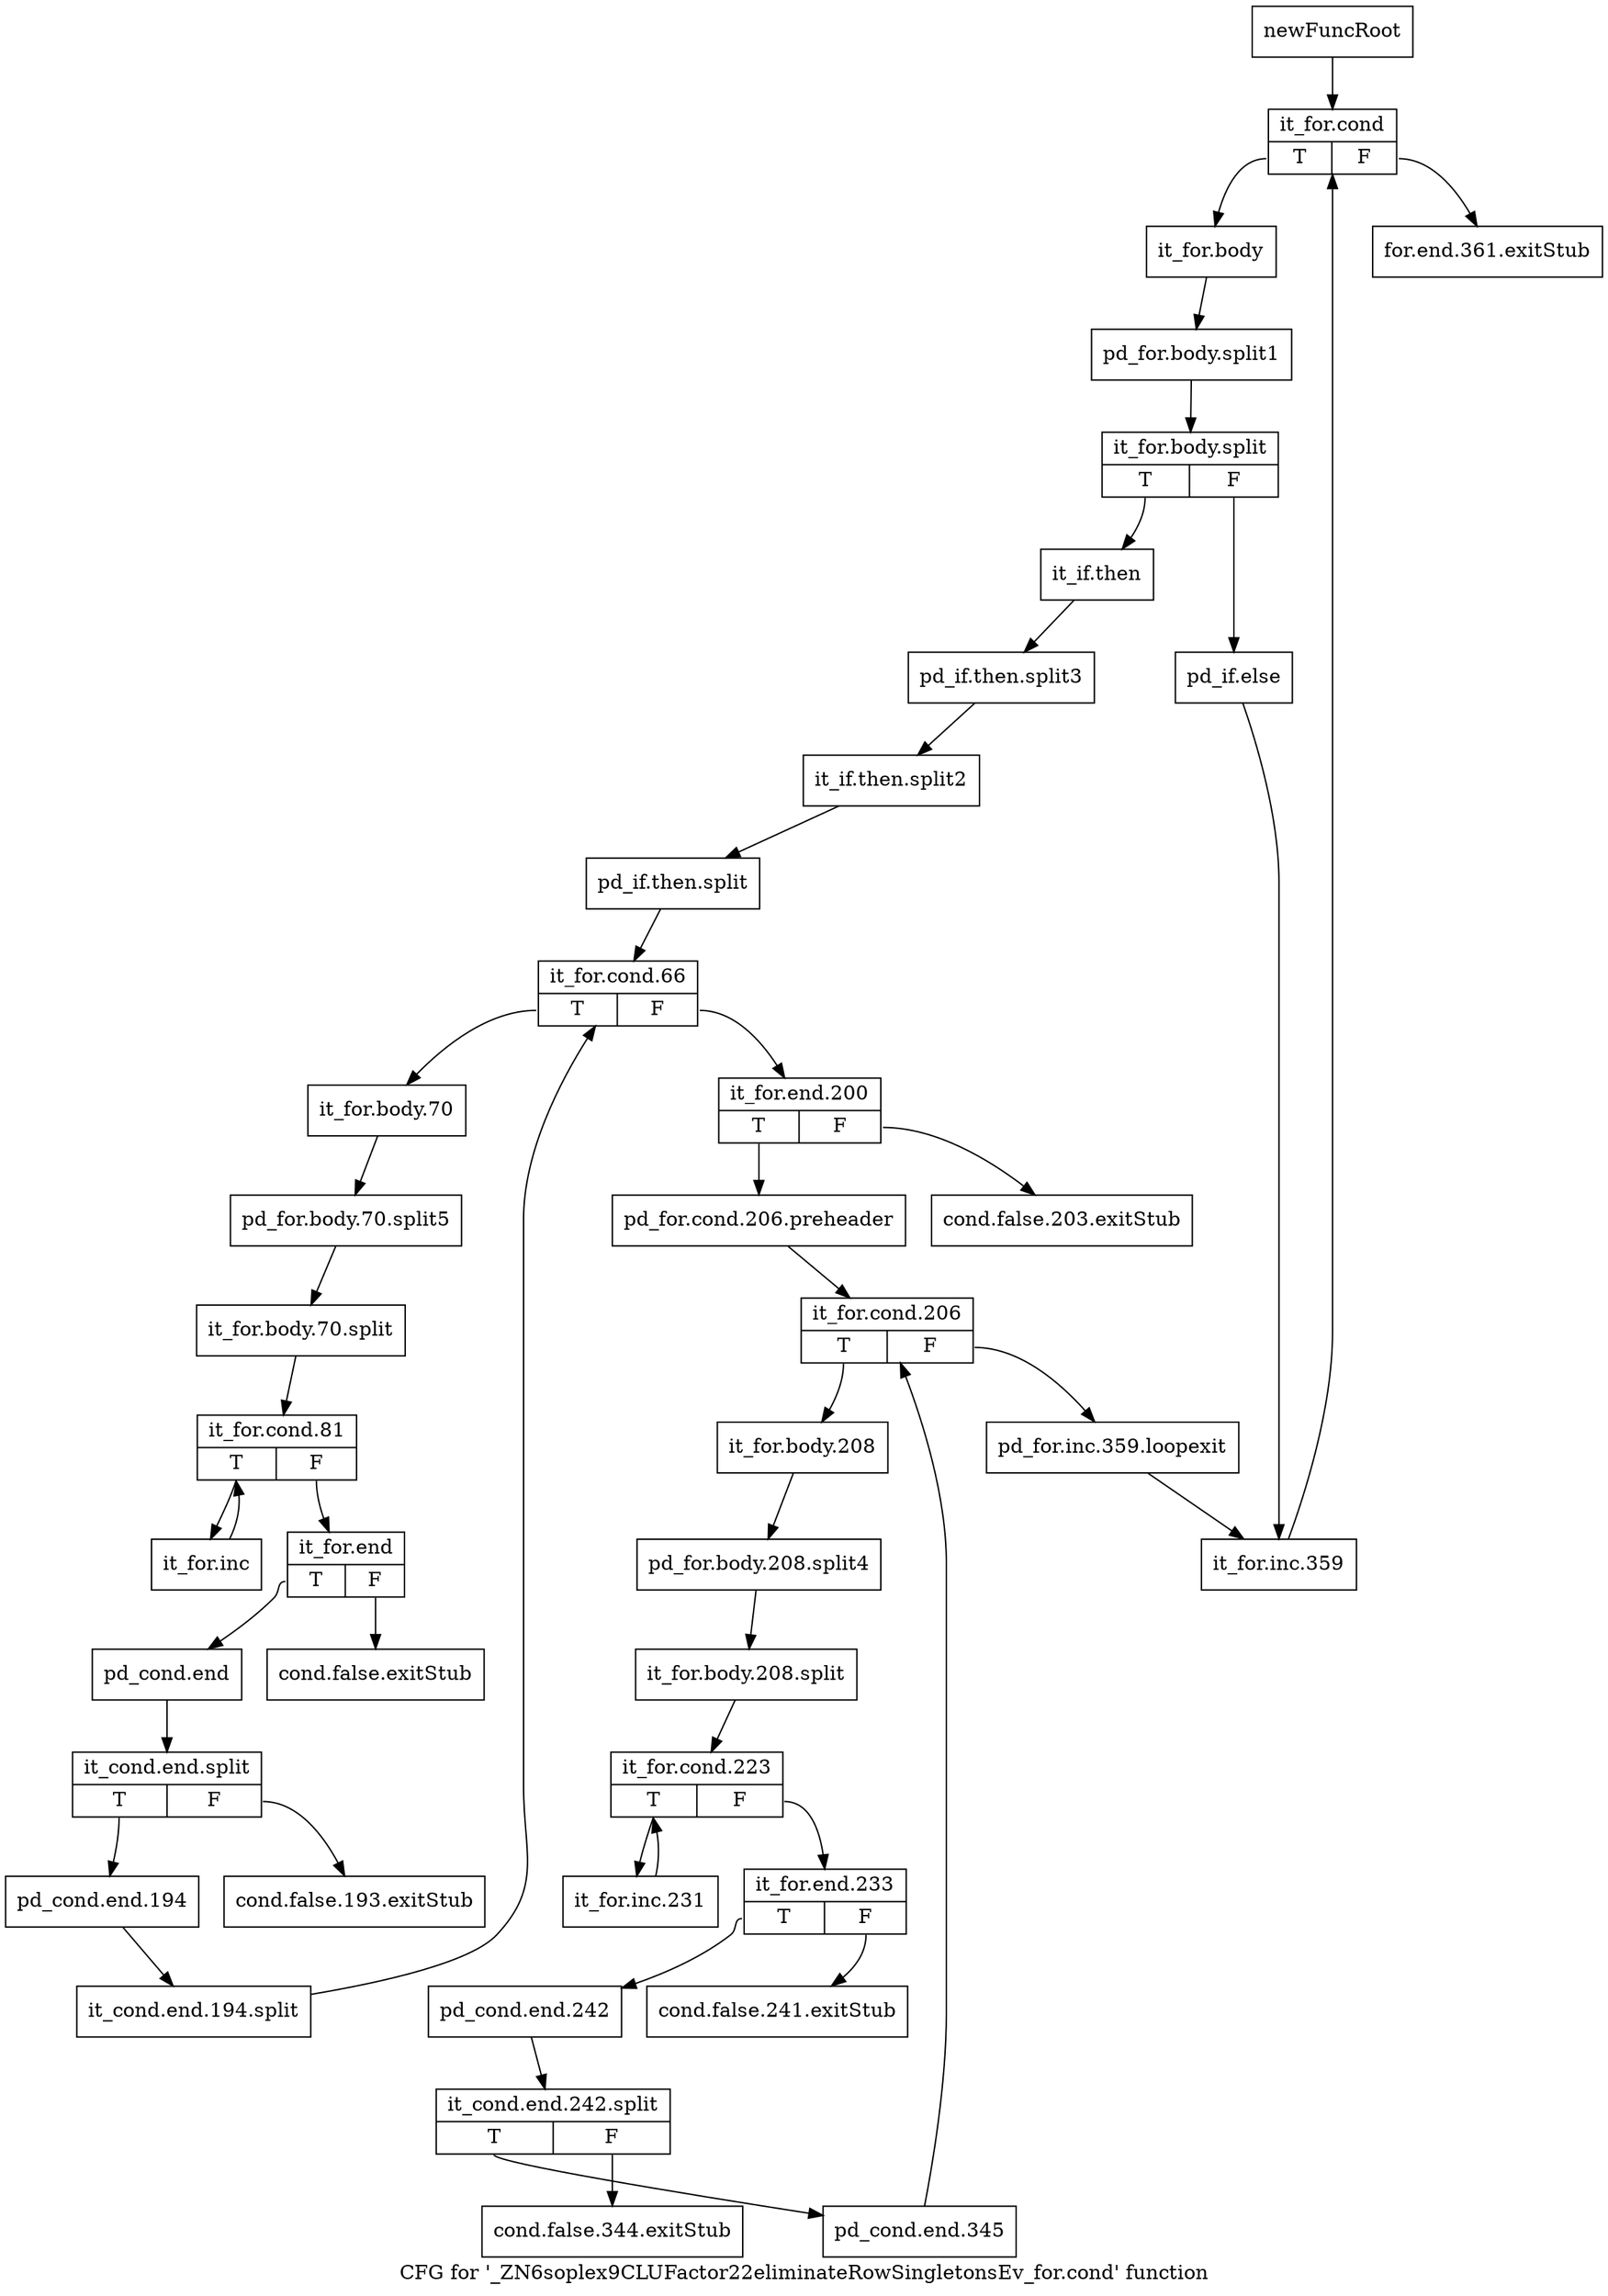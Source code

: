 digraph "CFG for '_ZN6soplex9CLUFactor22eliminateRowSingletonsEv_for.cond' function" {
	label="CFG for '_ZN6soplex9CLUFactor22eliminateRowSingletonsEv_for.cond' function";

	Node0x2c0c8f0 [shape=record,label="{newFuncRoot}"];
	Node0x2c0c8f0 -> Node0x2c0cb20;
	Node0x2c0c940 [shape=record,label="{for.end.361.exitStub}"];
	Node0x2c0c990 [shape=record,label="{cond.false.203.exitStub}"];
	Node0x2c0c9e0 [shape=record,label="{cond.false.241.exitStub}"];
	Node0x2c0ca30 [shape=record,label="{cond.false.344.exitStub}"];
	Node0x2c0ca80 [shape=record,label="{cond.false.exitStub}"];
	Node0x2c0cad0 [shape=record,label="{cond.false.193.exitStub}"];
	Node0x2c0cb20 [shape=record,label="{it_for.cond|{<s0>T|<s1>F}}"];
	Node0x2c0cb20:s0 -> Node0x2c0cb70;
	Node0x2c0cb20:s1 -> Node0x2c0c940;
	Node0x2c0cb70 [shape=record,label="{it_for.body}"];
	Node0x2c0cb70 -> Node0x344d380;
	Node0x344d380 [shape=record,label="{pd_for.body.split1}"];
	Node0x344d380 -> Node0x344d710;
	Node0x344d710 [shape=record,label="{it_for.body.split|{<s0>T|<s1>F}}"];
	Node0x344d710:s0 -> Node0x2c0cc10;
	Node0x344d710:s1 -> Node0x2c0cbc0;
	Node0x2c0cbc0 [shape=record,label="{pd_if.else}"];
	Node0x2c0cbc0 -> Node0x2c0cdf0;
	Node0x2c0cc10 [shape=record,label="{it_if.then}"];
	Node0x2c0cc10 -> Node0x344ce10;
	Node0x344ce10 [shape=record,label="{pd_if.then.split3}"];
	Node0x344ce10 -> Node0x344d080;
	Node0x344d080 [shape=record,label="{it_if.then.split2}"];
	Node0x344d080 -> Node0x344d100;
	Node0x344d100 [shape=record,label="{pd_if.then.split}"];
	Node0x344d100 -> Node0x2c0cc60;
	Node0x2c0cc60 [shape=record,label="{it_for.cond.66|{<s0>T|<s1>F}}"];
	Node0x2c0cc60:s0 -> Node0x2c0d020;
	Node0x2c0cc60:s1 -> Node0x2c0ccb0;
	Node0x2c0ccb0 [shape=record,label="{it_for.end.200|{<s0>T|<s1>F}}"];
	Node0x2c0ccb0:s0 -> Node0x2c0cd00;
	Node0x2c0ccb0:s1 -> Node0x2c0c990;
	Node0x2c0cd00 [shape=record,label="{pd_for.cond.206.preheader}"];
	Node0x2c0cd00 -> Node0x2c0cd50;
	Node0x2c0cd50 [shape=record,label="{it_for.cond.206|{<s0>T|<s1>F}}"];
	Node0x2c0cd50:s0 -> Node0x2c0ce40;
	Node0x2c0cd50:s1 -> Node0x2c0cda0;
	Node0x2c0cda0 [shape=record,label="{pd_for.inc.359.loopexit}"];
	Node0x2c0cda0 -> Node0x2c0cdf0;
	Node0x2c0cdf0 [shape=record,label="{it_for.inc.359}"];
	Node0x2c0cdf0 -> Node0x2c0cb20;
	Node0x2c0ce40 [shape=record,label="{it_for.body.208}"];
	Node0x2c0ce40 -> Node0x344d180;
	Node0x344d180 [shape=record,label="{pd_for.body.208.split4}"];
	Node0x344d180 -> Node0x344cf80;
	Node0x344cf80 [shape=record,label="{it_for.body.208.split}"];
	Node0x344cf80 -> Node0x2c0ce90;
	Node0x2c0ce90 [shape=record,label="{it_for.cond.223|{<s0>T|<s1>F}}"];
	Node0x2c0ce90:s0 -> Node0x2c0cfd0;
	Node0x2c0ce90:s1 -> Node0x2c0cee0;
	Node0x2c0cee0 [shape=record,label="{it_for.end.233|{<s0>T|<s1>F}}"];
	Node0x2c0cee0:s0 -> Node0x2c0cf30;
	Node0x2c0cee0:s1 -> Node0x2c0c9e0;
	Node0x2c0cf30 [shape=record,label="{pd_cond.end.242}"];
	Node0x2c0cf30 -> Node0x344cb60;
	Node0x344cb60 [shape=record,label="{it_cond.end.242.split|{<s0>T|<s1>F}}"];
	Node0x344cb60:s0 -> Node0x2c0cf80;
	Node0x344cb60:s1 -> Node0x2c0ca30;
	Node0x2c0cf80 [shape=record,label="{pd_cond.end.345}"];
	Node0x2c0cf80 -> Node0x2c0cd50;
	Node0x2c0cfd0 [shape=record,label="{it_for.inc.231}"];
	Node0x2c0cfd0 -> Node0x2c0ce90;
	Node0x2c0d020 [shape=record,label="{it_for.body.70}"];
	Node0x2c0d020 -> Node0x33e5ca0;
	Node0x33e5ca0 [shape=record,label="{pd_for.body.70.split5}"];
	Node0x33e5ca0 -> Node0x344c3f0;
	Node0x344c3f0 [shape=record,label="{it_for.body.70.split}"];
	Node0x344c3f0 -> Node0x2c0d070;
	Node0x2c0d070 [shape=record,label="{it_for.cond.81|{<s0>T|<s1>F}}"];
	Node0x2c0d070:s0 -> Node0x2c0d1b0;
	Node0x2c0d070:s1 -> Node0x2c0d0c0;
	Node0x2c0d0c0 [shape=record,label="{it_for.end|{<s0>T|<s1>F}}"];
	Node0x2c0d0c0:s0 -> Node0x2c0d110;
	Node0x2c0d0c0:s1 -> Node0x2c0ca80;
	Node0x2c0d110 [shape=record,label="{pd_cond.end}"];
	Node0x2c0d110 -> Node0x344c570;
	Node0x344c570 [shape=record,label="{it_cond.end.split|{<s0>T|<s1>F}}"];
	Node0x344c570:s0 -> Node0x2c0d160;
	Node0x344c570:s1 -> Node0x2c0cad0;
	Node0x2c0d160 [shape=record,label="{pd_cond.end.194}"];
	Node0x2c0d160 -> Node0x344a780;
	Node0x344a780 [shape=record,label="{it_cond.end.194.split}"];
	Node0x344a780 -> Node0x2c0cc60;
	Node0x2c0d1b0 [shape=record,label="{it_for.inc}"];
	Node0x2c0d1b0 -> Node0x2c0d070;
}
